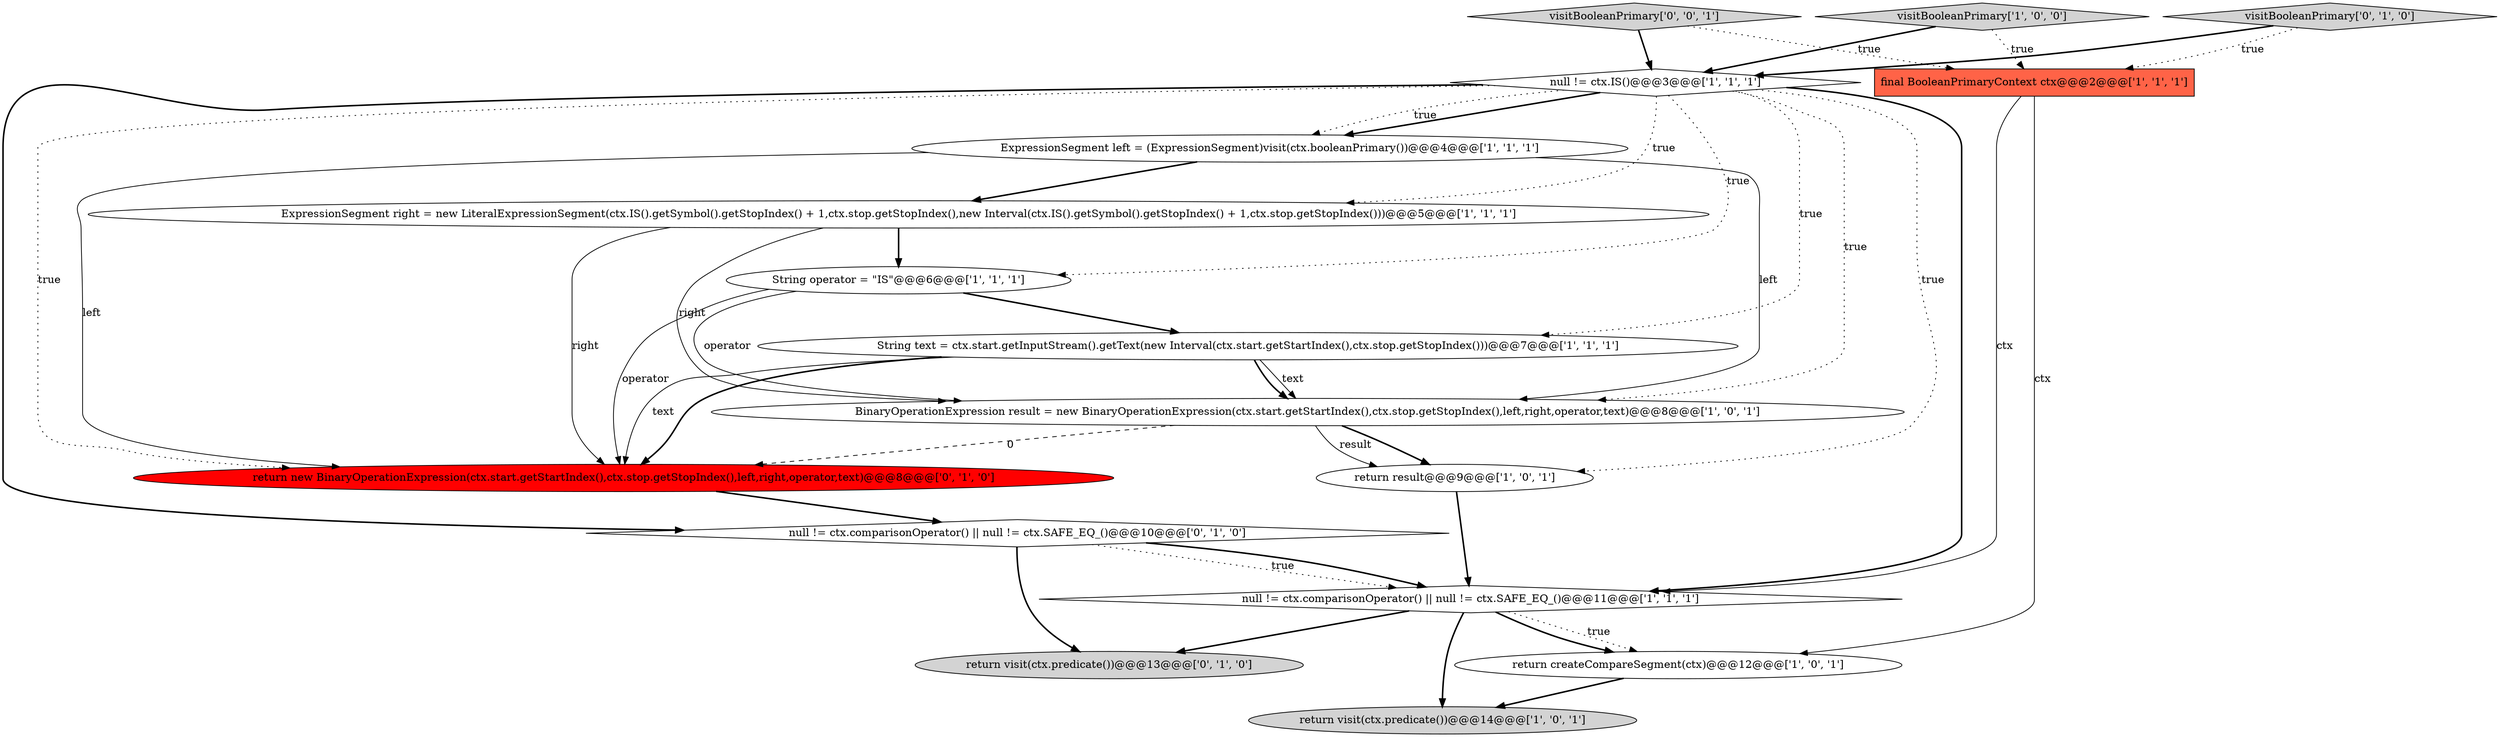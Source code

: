 digraph {
7 [style = filled, label = "return createCompareSegment(ctx)@@@12@@@['1', '0', '1']", fillcolor = white, shape = ellipse image = "AAA0AAABBB1BBB"];
4 [style = filled, label = "final BooleanPrimaryContext ctx@@@2@@@['1', '1', '1']", fillcolor = tomato, shape = box image = "AAA0AAABBB1BBB"];
5 [style = filled, label = "BinaryOperationExpression result = new BinaryOperationExpression(ctx.start.getStartIndex(),ctx.stop.getStopIndex(),left,right,operator,text)@@@8@@@['1', '0', '1']", fillcolor = white, shape = ellipse image = "AAA0AAABBB1BBB"];
6 [style = filled, label = "null != ctx.IS()@@@3@@@['1', '1', '1']", fillcolor = white, shape = diamond image = "AAA0AAABBB1BBB"];
0 [style = filled, label = "String text = ctx.start.getInputStream().getText(new Interval(ctx.start.getStartIndex(),ctx.stop.getStopIndex()))@@@7@@@['1', '1', '1']", fillcolor = white, shape = ellipse image = "AAA0AAABBB1BBB"];
10 [style = filled, label = "return visit(ctx.predicate())@@@14@@@['1', '0', '1']", fillcolor = lightgray, shape = ellipse image = "AAA0AAABBB1BBB"];
3 [style = filled, label = "null != ctx.comparisonOperator() || null != ctx.SAFE_EQ_()@@@11@@@['1', '1', '1']", fillcolor = white, shape = diamond image = "AAA0AAABBB1BBB"];
13 [style = filled, label = "return new BinaryOperationExpression(ctx.start.getStartIndex(),ctx.stop.getStopIndex(),left,right,operator,text)@@@8@@@['0', '1', '0']", fillcolor = red, shape = ellipse image = "AAA1AAABBB2BBB"];
15 [style = filled, label = "return visit(ctx.predicate())@@@13@@@['0', '1', '0']", fillcolor = lightgray, shape = ellipse image = "AAA0AAABBB2BBB"];
16 [style = filled, label = "visitBooleanPrimary['0', '0', '1']", fillcolor = lightgray, shape = diamond image = "AAA0AAABBB3BBB"];
1 [style = filled, label = "String operator = \"IS\"@@@6@@@['1', '1', '1']", fillcolor = white, shape = ellipse image = "AAA0AAABBB1BBB"];
11 [style = filled, label = "ExpressionSegment left = (ExpressionSegment)visit(ctx.booleanPrimary())@@@4@@@['1', '1', '1']", fillcolor = white, shape = ellipse image = "AAA0AAABBB1BBB"];
9 [style = filled, label = "return result@@@9@@@['1', '0', '1']", fillcolor = white, shape = ellipse image = "AAA0AAABBB1BBB"];
14 [style = filled, label = "visitBooleanPrimary['0', '1', '0']", fillcolor = lightgray, shape = diamond image = "AAA0AAABBB2BBB"];
8 [style = filled, label = "ExpressionSegment right = new LiteralExpressionSegment(ctx.IS().getSymbol().getStopIndex() + 1,ctx.stop.getStopIndex(),new Interval(ctx.IS().getSymbol().getStopIndex() + 1,ctx.stop.getStopIndex()))@@@5@@@['1', '1', '1']", fillcolor = white, shape = ellipse image = "AAA0AAABBB1BBB"];
2 [style = filled, label = "visitBooleanPrimary['1', '0', '0']", fillcolor = lightgray, shape = diamond image = "AAA0AAABBB1BBB"];
12 [style = filled, label = "null != ctx.comparisonOperator() || null != ctx.SAFE_EQ_()@@@10@@@['0', '1', '0']", fillcolor = white, shape = diamond image = "AAA0AAABBB2BBB"];
5->13 [style = dashed, label="0"];
6->3 [style = bold, label=""];
12->3 [style = dotted, label="true"];
3->7 [style = dotted, label="true"];
1->13 [style = solid, label="operator"];
0->5 [style = solid, label="text"];
0->13 [style = bold, label=""];
5->9 [style = bold, label=""];
0->13 [style = solid, label="text"];
7->10 [style = bold, label=""];
2->6 [style = bold, label=""];
8->13 [style = solid, label="right"];
5->9 [style = solid, label="result"];
16->6 [style = bold, label=""];
6->13 [style = dotted, label="true"];
4->7 [style = solid, label="ctx"];
12->15 [style = bold, label=""];
6->1 [style = dotted, label="true"];
3->15 [style = bold, label=""];
1->0 [style = bold, label=""];
16->4 [style = dotted, label="true"];
11->13 [style = solid, label="left"];
8->5 [style = solid, label="right"];
8->1 [style = bold, label=""];
3->10 [style = bold, label=""];
4->3 [style = solid, label="ctx"];
13->12 [style = bold, label=""];
6->9 [style = dotted, label="true"];
3->7 [style = bold, label=""];
6->8 [style = dotted, label="true"];
6->11 [style = bold, label=""];
2->4 [style = dotted, label="true"];
9->3 [style = bold, label=""];
11->8 [style = bold, label=""];
12->3 [style = bold, label=""];
6->0 [style = dotted, label="true"];
6->11 [style = dotted, label="true"];
14->4 [style = dotted, label="true"];
14->6 [style = bold, label=""];
1->5 [style = solid, label="operator"];
6->5 [style = dotted, label="true"];
0->5 [style = bold, label=""];
11->5 [style = solid, label="left"];
6->12 [style = bold, label=""];
}
